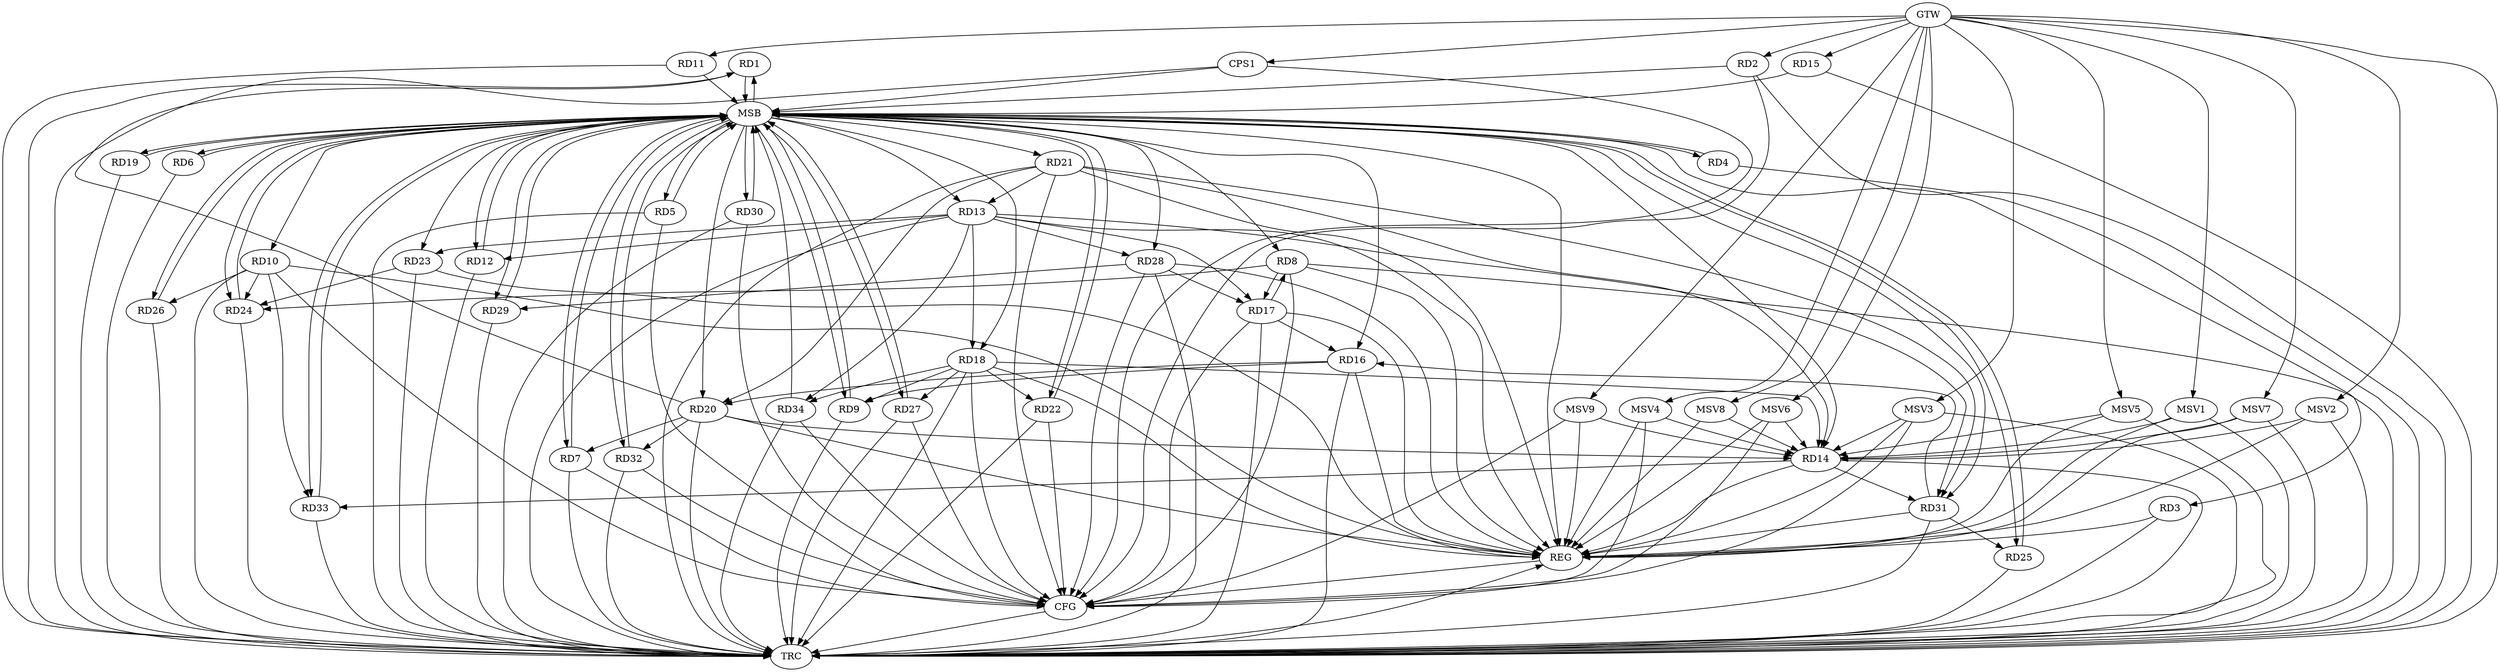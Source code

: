 strict digraph G {
  RD1 [ label="RD1" ];
  RD2 [ label="RD2" ];
  RD3 [ label="RD3" ];
  RD4 [ label="RD4" ];
  RD5 [ label="RD5" ];
  RD6 [ label="RD6" ];
  RD7 [ label="RD7" ];
  RD8 [ label="RD8" ];
  RD9 [ label="RD9" ];
  RD10 [ label="RD10" ];
  RD11 [ label="RD11" ];
  RD12 [ label="RD12" ];
  RD13 [ label="RD13" ];
  RD14 [ label="RD14" ];
  RD15 [ label="RD15" ];
  RD16 [ label="RD16" ];
  RD17 [ label="RD17" ];
  RD18 [ label="RD18" ];
  RD19 [ label="RD19" ];
  RD20 [ label="RD20" ];
  RD21 [ label="RD21" ];
  RD22 [ label="RD22" ];
  RD23 [ label="RD23" ];
  RD24 [ label="RD24" ];
  RD25 [ label="RD25" ];
  RD26 [ label="RD26" ];
  RD27 [ label="RD27" ];
  RD28 [ label="RD28" ];
  RD29 [ label="RD29" ];
  RD30 [ label="RD30" ];
  RD31 [ label="RD31" ];
  RD32 [ label="RD32" ];
  RD33 [ label="RD33" ];
  RD34 [ label="RD34" ];
  CPS1 [ label="CPS1" ];
  GTW [ label="GTW" ];
  REG [ label="REG" ];
  MSB [ label="MSB" ];
  CFG [ label="CFG" ];
  TRC [ label="TRC" ];
  MSV1 [ label="MSV1" ];
  MSV2 [ label="MSV2" ];
  MSV3 [ label="MSV3" ];
  MSV4 [ label="MSV4" ];
  MSV5 [ label="MSV5" ];
  MSV6 [ label="MSV6" ];
  MSV7 [ label="MSV7" ];
  MSV8 [ label="MSV8" ];
  MSV9 [ label="MSV9" ];
  RD20 -> RD1;
  RD20 -> RD7;
  RD8 -> RD17;
  RD17 -> RD8;
  RD8 -> RD24;
  RD16 -> RD9;
  RD18 -> RD9;
  RD10 -> RD24;
  RD10 -> RD26;
  RD10 -> RD33;
  RD13 -> RD12;
  RD13 -> RD17;
  RD13 -> RD18;
  RD21 -> RD13;
  RD13 -> RD23;
  RD13 -> RD28;
  RD13 -> RD31;
  RD13 -> RD34;
  RD18 -> RD14;
  RD20 -> RD14;
  RD21 -> RD14;
  RD14 -> RD31;
  RD14 -> RD33;
  RD17 -> RD16;
  RD16 -> RD20;
  RD31 -> RD16;
  RD28 -> RD17;
  RD18 -> RD22;
  RD18 -> RD27;
  RD18 -> RD34;
  RD21 -> RD20;
  RD20 -> RD32;
  RD21 -> RD31;
  RD23 -> RD24;
  RD31 -> RD25;
  RD28 -> RD29;
  GTW -> RD2;
  GTW -> RD11;
  GTW -> RD15;
  GTW -> CPS1;
  RD3 -> REG;
  RD8 -> REG;
  RD10 -> REG;
  RD13 -> REG;
  RD14 -> REG;
  RD16 -> REG;
  RD17 -> REG;
  RD18 -> REG;
  RD20 -> REG;
  RD21 -> REG;
  RD23 -> REG;
  RD28 -> REG;
  RD31 -> REG;
  RD1 -> MSB;
  MSB -> RD14;
  MSB -> RD18;
  MSB -> RD24;
  MSB -> REG;
  RD2 -> MSB;
  MSB -> RD8;
  MSB -> RD20;
  MSB -> RD31;
  MSB -> RD33;
  RD4 -> MSB;
  MSB -> RD3;
  MSB -> RD16;
  RD5 -> MSB;
  RD6 -> MSB;
  RD7 -> MSB;
  MSB -> RD12;
  MSB -> RD19;
  RD9 -> MSB;
  MSB -> RD4;
  MSB -> RD7;
  RD11 -> MSB;
  MSB -> RD22;
  MSB -> RD27;
  RD12 -> MSB;
  MSB -> RD10;
  MSB -> RD30;
  RD15 -> MSB;
  MSB -> RD6;
  MSB -> RD23;
  RD19 -> MSB;
  RD22 -> MSB;
  MSB -> RD29;
  RD24 -> MSB;
  RD25 -> MSB;
  MSB -> RD5;
  MSB -> RD9;
  MSB -> RD28;
  RD26 -> MSB;
  MSB -> RD13;
  MSB -> RD21;
  RD27 -> MSB;
  MSB -> RD1;
  MSB -> RD25;
  RD29 -> MSB;
  RD30 -> MSB;
  RD32 -> MSB;
  RD33 -> MSB;
  RD34 -> MSB;
  CPS1 -> MSB;
  MSB -> RD32;
  MSB -> RD26;
  RD8 -> CFG;
  RD10 -> CFG;
  RD28 -> CFG;
  RD2 -> CFG;
  RD22 -> CFG;
  CPS1 -> CFG;
  RD30 -> CFG;
  RD21 -> CFG;
  RD34 -> CFG;
  RD18 -> CFG;
  RD32 -> CFG;
  RD7 -> CFG;
  RD5 -> CFG;
  RD27 -> CFG;
  RD17 -> CFG;
  REG -> CFG;
  RD1 -> TRC;
  RD2 -> TRC;
  RD3 -> TRC;
  RD4 -> TRC;
  RD5 -> TRC;
  RD6 -> TRC;
  RD7 -> TRC;
  RD8 -> TRC;
  RD9 -> TRC;
  RD10 -> TRC;
  RD11 -> TRC;
  RD12 -> TRC;
  RD13 -> TRC;
  RD14 -> TRC;
  RD15 -> TRC;
  RD16 -> TRC;
  RD17 -> TRC;
  RD18 -> TRC;
  RD19 -> TRC;
  RD20 -> TRC;
  RD21 -> TRC;
  RD22 -> TRC;
  RD23 -> TRC;
  RD24 -> TRC;
  RD25 -> TRC;
  RD26 -> TRC;
  RD27 -> TRC;
  RD28 -> TRC;
  RD29 -> TRC;
  RD30 -> TRC;
  RD31 -> TRC;
  RD32 -> TRC;
  RD33 -> TRC;
  RD34 -> TRC;
  CPS1 -> TRC;
  GTW -> TRC;
  CFG -> TRC;
  TRC -> REG;
  MSV1 -> RD14;
  MSV2 -> RD14;
  MSV3 -> RD14;
  GTW -> MSV1;
  MSV1 -> REG;
  MSV1 -> TRC;
  GTW -> MSV2;
  MSV2 -> REG;
  MSV2 -> TRC;
  GTW -> MSV3;
  MSV3 -> REG;
  MSV3 -> TRC;
  MSV3 -> CFG;
  MSV4 -> RD14;
  MSV5 -> RD14;
  GTW -> MSV4;
  MSV4 -> REG;
  MSV4 -> CFG;
  GTW -> MSV5;
  MSV5 -> REG;
  MSV5 -> TRC;
  MSV6 -> RD14;
  GTW -> MSV6;
  MSV6 -> REG;
  MSV6 -> CFG;
  MSV7 -> RD14;
  MSV8 -> RD14;
  GTW -> MSV7;
  MSV7 -> REG;
  MSV7 -> TRC;
  GTW -> MSV8;
  MSV8 -> REG;
  MSV9 -> RD14;
  GTW -> MSV9;
  MSV9 -> REG;
  MSV9 -> CFG;
}
